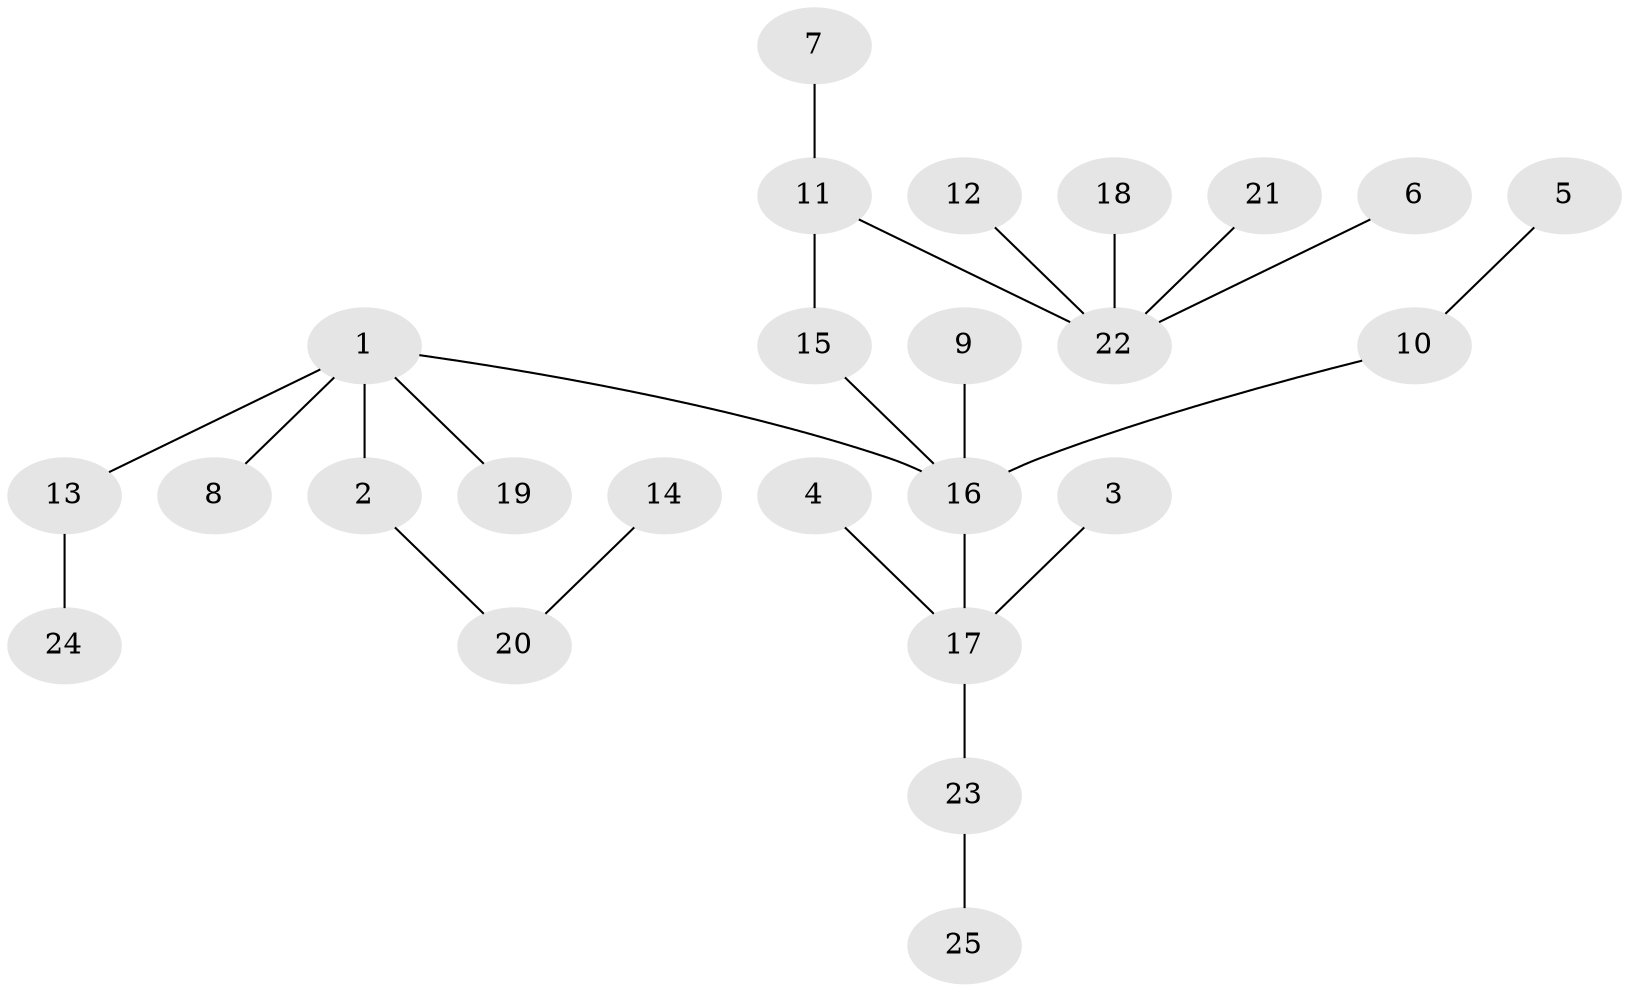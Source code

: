 // original degree distribution, {3: 0.16, 5: 0.06, 6: 0.02, 2: 0.18, 4: 0.04, 1: 0.54}
// Generated by graph-tools (version 1.1) at 2025/26/03/09/25 03:26:31]
// undirected, 25 vertices, 24 edges
graph export_dot {
graph [start="1"]
  node [color=gray90,style=filled];
  1;
  2;
  3;
  4;
  5;
  6;
  7;
  8;
  9;
  10;
  11;
  12;
  13;
  14;
  15;
  16;
  17;
  18;
  19;
  20;
  21;
  22;
  23;
  24;
  25;
  1 -- 2 [weight=1.0];
  1 -- 8 [weight=1.0];
  1 -- 13 [weight=1.0];
  1 -- 16 [weight=1.0];
  1 -- 19 [weight=1.0];
  2 -- 20 [weight=1.0];
  3 -- 17 [weight=1.0];
  4 -- 17 [weight=1.0];
  5 -- 10 [weight=1.0];
  6 -- 22 [weight=1.0];
  7 -- 11 [weight=1.0];
  9 -- 16 [weight=1.0];
  10 -- 16 [weight=1.0];
  11 -- 15 [weight=1.0];
  11 -- 22 [weight=1.0];
  12 -- 22 [weight=1.0];
  13 -- 24 [weight=1.0];
  14 -- 20 [weight=1.0];
  15 -- 16 [weight=1.0];
  16 -- 17 [weight=1.0];
  17 -- 23 [weight=1.0];
  18 -- 22 [weight=1.0];
  21 -- 22 [weight=1.0];
  23 -- 25 [weight=1.0];
}

